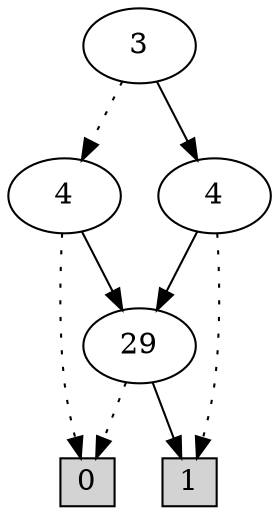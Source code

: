 digraph G {
0 [shape=box, label="0", style=filled, shape=box, height=0.3, width=0.3];
1 [shape=box, label="1", style=filled, shape=box, height=0.3, width=0.3];
1126 [label="3"];
1126 -> 1119 [style=dotted];
1126 -> 1125 [style=filled];
1119 [label="4"];
1119 -> 0 [style=dotted];
1119 -> 60 [style=filled];
60 [label="29"];
60 -> 0 [style=dotted];
60 -> 1 [style=filled];
1125 [label="4"];
1125 -> 1 [style=dotted];
1125 -> 60 [style=filled];
}
